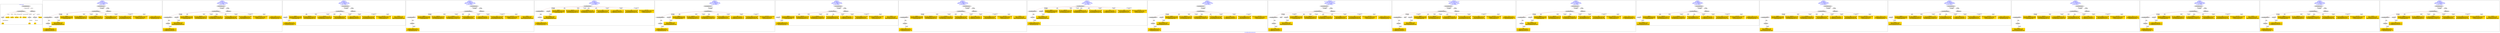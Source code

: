 digraph n0 {
fontcolor="blue"
remincross="true"
label="s14-s-california-african-american.json"
subgraph cluster_0 {
label="1-correct model"
n2[style="filled",color="white",fillcolor="lightgray",label="CulturalHeritageObject1"];
n3[style="filled",color="white",fillcolor="lightgray",label="Person1"];
n4[shape="plaintext",style="filled",fillcolor="gold",label="dimensions"];
n5[shape="plaintext",style="filled",fillcolor="gold",label="technique"];
n6[shape="plaintext",style="filled",fillcolor="gold",label="provenance"];
n7[shape="plaintext",style="filled",fillcolor="gold",label="title"];
n8[shape="plaintext",style="filled",fillcolor="gold",label="accessionId"];
n9[style="filled",color="white",fillcolor="lightgray",label="Concept1"];
n10[style="filled",color="white",fillcolor="lightgray",label="Document1"];
n11[shape="plaintext",style="filled",fillcolor="gold",label="artist"];
n12[style="filled",color="white",fillcolor="lightgray",label="EuropeanaAggregation1"];
n13[style="filled",color="white",fillcolor="lightgray",label="WebResource1"];
n14[shape="plaintext",style="filled",fillcolor="gold",label="imageUrl"];
n15[shape="plaintext",style="filled",fillcolor="gold",label="type"];
n16[shape="plaintext",style="filled",fillcolor="gold",label="url"];
}
subgraph cluster_1 {
label="candidate 0\nlink coherence:1.0\nnode coherence:1.0\nconfidence:0.5267113824189121\nmapping score:0.6014963867322299\ncost:13.99983\n-precision:0.5-recall:0.5"
n18[style="filled",color="white",fillcolor="lightgray",label="CulturalHeritageObject1"];
n19[style="filled",color="white",fillcolor="lightgray",label="CulturalHeritageObject2"];
n20[style="filled",color="white",fillcolor="lightgray",label="Document1"];
n21[style="filled",color="white",fillcolor="lightgray",label="Document2"];
n22[style="filled",color="white",fillcolor="lightgray",label="EuropeanaAggregation1"];
n23[style="filled",color="white",fillcolor="lightgray",label="WebResource1"];
n24[shape="plaintext",style="filled",fillcolor="gold",label="technique\n[CulturalHeritageObject,medium,0.642]\n[CulturalHeritageObject,description,0.176]\n[Person,biographicalInformation,0.098]\n[Concept,prefLabel,0.083]"];
n25[shape="plaintext",style="filled",fillcolor="gold",label="provenance\n[CulturalHeritageObject,provenance,0.677]\n[CulturalHeritageObject,description,0.131]\n[CulturalHeritageObject,title,0.116]\n[Person,biographicalInformation,0.076]"];
n26[shape="plaintext",style="filled",fillcolor="gold",label="dimensions\n[CulturalHeritageObject,extent,0.638]\n[CulturalHeritageObject,accessionNumber,0.162]\n[CulturalHeritageObject,description,0.124]\n[CulturalHeritageObject,provenance,0.076]"];
n27[shape="plaintext",style="filled",fillcolor="gold",label="url\n[WebResource,classLink,0.485]\n[CulturalHeritageObject,extent,0.25]\n[CulturalHeritageObject,description,0.138]\n[Document,classLink,0.128]"];
n28[shape="plaintext",style="filled",fillcolor="gold",label="imageUrl\n[WebResource,classLink,0.496]\n[Document,classLink,0.489]\n[CulturalHeritageObject,description,0.011]\n[Person,biographicalInformation,0.004]"];
n29[shape="plaintext",style="filled",fillcolor="gold",label="artist\n[CulturalHeritageObject,description,0.329]\n[CulturalHeritageObject,title,0.25]\n[Person,nameOfThePerson,0.226]\n[CulturalHeritageObject,provenance,0.196]"];
n30[shape="plaintext",style="filled",fillcolor="gold",label="type\n[Document,classLink,0.318]\n[CulturalHeritageObject,rightsHolder,0.278]\n[WebResource,classLink,0.252]\n[CulturalHeritageObject,provenance,0.152]"];
n31[shape="plaintext",style="filled",fillcolor="gold",label="title\n[CulturalHeritageObject,description,0.397]\n[CulturalHeritageObject,title,0.288]\n[Person,biographicalInformation,0.222]\n[CulturalHeritageObject,provenance,0.093]"];
n32[shape="plaintext",style="filled",fillcolor="gold",label="accessionId\n[CulturalHeritageObject,accessionNumber,0.845]\n[WebResource,classLink,0.153]\n[CulturalHeritageObject,title,0.002]\n[Document,classLink,0.001]"];
}
subgraph cluster_2 {
label="candidate 1\nlink coherence:1.0\nnode coherence:1.0\nconfidence:0.5234513739094526\nmapping score:0.6004097172290769\ncost:13.99983\n-precision:0.57-recall:0.57"
n34[style="filled",color="white",fillcolor="lightgray",label="CulturalHeritageObject1"];
n35[style="filled",color="white",fillcolor="lightgray",label="CulturalHeritageObject2"];
n36[style="filled",color="white",fillcolor="lightgray",label="Document1"];
n37[style="filled",color="white",fillcolor="lightgray",label="Document2"];
n38[style="filled",color="white",fillcolor="lightgray",label="EuropeanaAggregation1"];
n39[style="filled",color="white",fillcolor="lightgray",label="WebResource1"];
n40[shape="plaintext",style="filled",fillcolor="gold",label="technique\n[CulturalHeritageObject,medium,0.642]\n[CulturalHeritageObject,description,0.176]\n[Person,biographicalInformation,0.098]\n[Concept,prefLabel,0.083]"];
n41[shape="plaintext",style="filled",fillcolor="gold",label="provenance\n[CulturalHeritageObject,provenance,0.677]\n[CulturalHeritageObject,description,0.131]\n[CulturalHeritageObject,title,0.116]\n[Person,biographicalInformation,0.076]"];
n42[shape="plaintext",style="filled",fillcolor="gold",label="dimensions\n[CulturalHeritageObject,extent,0.638]\n[CulturalHeritageObject,accessionNumber,0.162]\n[CulturalHeritageObject,description,0.124]\n[CulturalHeritageObject,provenance,0.076]"];
n43[shape="plaintext",style="filled",fillcolor="gold",label="url\n[WebResource,classLink,0.485]\n[CulturalHeritageObject,extent,0.25]\n[CulturalHeritageObject,description,0.138]\n[Document,classLink,0.128]"];
n44[shape="plaintext",style="filled",fillcolor="gold",label="imageUrl\n[WebResource,classLink,0.496]\n[Document,classLink,0.489]\n[CulturalHeritageObject,description,0.011]\n[Person,biographicalInformation,0.004]"];
n45[shape="plaintext",style="filled",fillcolor="gold",label="title\n[CulturalHeritageObject,description,0.397]\n[CulturalHeritageObject,title,0.288]\n[Person,biographicalInformation,0.222]\n[CulturalHeritageObject,provenance,0.093]"];
n46[shape="plaintext",style="filled",fillcolor="gold",label="type\n[Document,classLink,0.318]\n[CulturalHeritageObject,rightsHolder,0.278]\n[WebResource,classLink,0.252]\n[CulturalHeritageObject,provenance,0.152]"];
n47[shape="plaintext",style="filled",fillcolor="gold",label="artist\n[CulturalHeritageObject,description,0.329]\n[CulturalHeritageObject,title,0.25]\n[Person,nameOfThePerson,0.226]\n[CulturalHeritageObject,provenance,0.196]"];
n48[shape="plaintext",style="filled",fillcolor="gold",label="accessionId\n[CulturalHeritageObject,accessionNumber,0.845]\n[WebResource,classLink,0.153]\n[CulturalHeritageObject,title,0.002]\n[Document,classLink,0.001]"];
}
subgraph cluster_3 {
label="candidate 10\nlink coherence:1.0\nnode coherence:1.0\nconfidence:0.46932901593271314\nmapping score:0.6008874497553488\ncost:11.99984\n-precision:0.75-recall:0.64"
n50[style="filled",color="white",fillcolor="lightgray",label="CulturalHeritageObject1"];
n51[style="filled",color="white",fillcolor="lightgray",label="Document1"];
n52[style="filled",color="white",fillcolor="lightgray",label="EuropeanaAggregation1"];
n53[style="filled",color="white",fillcolor="lightgray",label="WebResource1"];
n54[shape="plaintext",style="filled",fillcolor="gold",label="technique\n[CulturalHeritageObject,medium,0.642]\n[CulturalHeritageObject,description,0.176]\n[Person,biographicalInformation,0.098]\n[Concept,prefLabel,0.083]"];
n55[shape="plaintext",style="filled",fillcolor="gold",label="provenance\n[CulturalHeritageObject,provenance,0.677]\n[CulturalHeritageObject,description,0.131]\n[CulturalHeritageObject,title,0.116]\n[Person,biographicalInformation,0.076]"];
n56[shape="plaintext",style="filled",fillcolor="gold",label="dimensions\n[CulturalHeritageObject,extent,0.638]\n[CulturalHeritageObject,accessionNumber,0.162]\n[CulturalHeritageObject,description,0.124]\n[CulturalHeritageObject,provenance,0.076]"];
n57[shape="plaintext",style="filled",fillcolor="gold",label="url\n[WebResource,classLink,0.485]\n[CulturalHeritageObject,extent,0.25]\n[CulturalHeritageObject,description,0.138]\n[Document,classLink,0.128]"];
n58[shape="plaintext",style="filled",fillcolor="gold",label="imageUrl\n[WebResource,classLink,0.496]\n[Document,classLink,0.489]\n[CulturalHeritageObject,description,0.011]\n[Person,biographicalInformation,0.004]"];
n59[shape="plaintext",style="filled",fillcolor="gold",label="artist\n[CulturalHeritageObject,description,0.329]\n[CulturalHeritageObject,title,0.25]\n[Person,nameOfThePerson,0.226]\n[CulturalHeritageObject,provenance,0.196]"];
n60[shape="plaintext",style="filled",fillcolor="gold",label="type\n[Document,classLink,0.318]\n[CulturalHeritageObject,rightsHolder,0.278]\n[WebResource,classLink,0.252]\n[CulturalHeritageObject,provenance,0.152]"];
n61[shape="plaintext",style="filled",fillcolor="gold",label="title\n[CulturalHeritageObject,description,0.397]\n[CulturalHeritageObject,title,0.288]\n[Person,biographicalInformation,0.222]\n[CulturalHeritageObject,provenance,0.093]"];
n62[shape="plaintext",style="filled",fillcolor="gold",label="accessionId\n[CulturalHeritageObject,accessionNumber,0.845]\n[WebResource,classLink,0.153]\n[CulturalHeritageObject,title,0.002]\n[Document,classLink,0.001]"];
}
subgraph cluster_4 {
label="candidate 11\nlink coherence:1.0\nnode coherence:1.0\nconfidence:0.46932901593271314\nmapping score:0.6008874497553488\ncost:12.99983\n-precision:0.62-recall:0.57"
n64[style="filled",color="white",fillcolor="lightgray",label="CulturalHeritageObject1"];
n65[style="filled",color="white",fillcolor="lightgray",label="CulturalHeritageObject2"];
n66[style="filled",color="white",fillcolor="lightgray",label="Document2"];
n67[style="filled",color="white",fillcolor="lightgray",label="EuropeanaAggregation1"];
n68[style="filled",color="white",fillcolor="lightgray",label="WebResource1"];
n69[shape="plaintext",style="filled",fillcolor="gold",label="technique\n[CulturalHeritageObject,medium,0.642]\n[CulturalHeritageObject,description,0.176]\n[Person,biographicalInformation,0.098]\n[Concept,prefLabel,0.083]"];
n70[shape="plaintext",style="filled",fillcolor="gold",label="provenance\n[CulturalHeritageObject,provenance,0.677]\n[CulturalHeritageObject,description,0.131]\n[CulturalHeritageObject,title,0.116]\n[Person,biographicalInformation,0.076]"];
n71[shape="plaintext",style="filled",fillcolor="gold",label="dimensions\n[CulturalHeritageObject,extent,0.638]\n[CulturalHeritageObject,accessionNumber,0.162]\n[CulturalHeritageObject,description,0.124]\n[CulturalHeritageObject,provenance,0.076]"];
n72[shape="plaintext",style="filled",fillcolor="gold",label="imageUrl\n[WebResource,classLink,0.496]\n[Document,classLink,0.489]\n[CulturalHeritageObject,description,0.011]\n[Person,biographicalInformation,0.004]"];
n73[shape="plaintext",style="filled",fillcolor="gold",label="url\n[WebResource,classLink,0.485]\n[CulturalHeritageObject,extent,0.25]\n[CulturalHeritageObject,description,0.138]\n[Document,classLink,0.128]"];
n74[shape="plaintext",style="filled",fillcolor="gold",label="artist\n[CulturalHeritageObject,description,0.329]\n[CulturalHeritageObject,title,0.25]\n[Person,nameOfThePerson,0.226]\n[CulturalHeritageObject,provenance,0.196]"];
n75[shape="plaintext",style="filled",fillcolor="gold",label="type\n[Document,classLink,0.318]\n[CulturalHeritageObject,rightsHolder,0.278]\n[WebResource,classLink,0.252]\n[CulturalHeritageObject,provenance,0.152]"];
n76[shape="plaintext",style="filled",fillcolor="gold",label="title\n[CulturalHeritageObject,description,0.397]\n[CulturalHeritageObject,title,0.288]\n[Person,biographicalInformation,0.222]\n[CulturalHeritageObject,provenance,0.093]"];
n77[shape="plaintext",style="filled",fillcolor="gold",label="accessionId\n[CulturalHeritageObject,accessionNumber,0.845]\n[WebResource,classLink,0.153]\n[CulturalHeritageObject,title,0.002]\n[Document,classLink,0.001]"];
}
subgraph cluster_5 {
label="candidate 12\nlink coherence:1.0\nnode coherence:1.0\nconfidence:0.46859862548937353\nmapping score:0.6006439862742355\ncost:11.99999\n-precision:0.42-recall:0.36"
n79[style="filled",color="white",fillcolor="lightgray",label="CulturalHeritageObject1"];
n80[style="filled",color="white",fillcolor="lightgray",label="CulturalHeritageObject2"];
n81[style="filled",color="white",fillcolor="lightgray",label="Document1"];
n82[style="filled",color="white",fillcolor="lightgray",label="Document2"];
n83[shape="plaintext",style="filled",fillcolor="gold",label="technique\n[CulturalHeritageObject,medium,0.642]\n[CulturalHeritageObject,description,0.176]\n[Person,biographicalInformation,0.098]\n[Concept,prefLabel,0.083]"];
n84[shape="plaintext",style="filled",fillcolor="gold",label="provenance\n[CulturalHeritageObject,provenance,0.677]\n[CulturalHeritageObject,description,0.131]\n[CulturalHeritageObject,title,0.116]\n[Person,biographicalInformation,0.076]"];
n85[shape="plaintext",style="filled",fillcolor="gold",label="dimensions\n[CulturalHeritageObject,extent,0.638]\n[CulturalHeritageObject,accessionNumber,0.162]\n[CulturalHeritageObject,description,0.124]\n[CulturalHeritageObject,provenance,0.076]"];
n86[shape="plaintext",style="filled",fillcolor="gold",label="imageUrl\n[WebResource,classLink,0.496]\n[Document,classLink,0.489]\n[CulturalHeritageObject,description,0.011]\n[Person,biographicalInformation,0.004]"];
n87[shape="plaintext",style="filled",fillcolor="gold",label="url\n[WebResource,classLink,0.485]\n[CulturalHeritageObject,extent,0.25]\n[CulturalHeritageObject,description,0.138]\n[Document,classLink,0.128]"];
n88[shape="plaintext",style="filled",fillcolor="gold",label="artist\n[CulturalHeritageObject,description,0.329]\n[CulturalHeritageObject,title,0.25]\n[Person,nameOfThePerson,0.226]\n[CulturalHeritageObject,provenance,0.196]"];
n89[shape="plaintext",style="filled",fillcolor="gold",label="type\n[Document,classLink,0.318]\n[CulturalHeritageObject,rightsHolder,0.278]\n[WebResource,classLink,0.252]\n[CulturalHeritageObject,provenance,0.152]"];
n90[shape="plaintext",style="filled",fillcolor="gold",label="title\n[CulturalHeritageObject,description,0.397]\n[CulturalHeritageObject,title,0.288]\n[Person,biographicalInformation,0.222]\n[CulturalHeritageObject,provenance,0.093]"];
n91[shape="plaintext",style="filled",fillcolor="gold",label="accessionId\n[CulturalHeritageObject,accessionNumber,0.845]\n[WebResource,classLink,0.153]\n[CulturalHeritageObject,title,0.002]\n[Document,classLink,0.001]"];
}
subgraph cluster_6 {
label="candidate 13\nlink coherence:1.0\nnode coherence:1.0\nconfidence:0.46859862548937353\nmapping score:0.6006439862742355\ncost:12.99991\n-precision:0.46-recall:0.43"
n93[style="filled",color="white",fillcolor="lightgray",label="CulturalHeritageObject1"];
n94[style="filled",color="white",fillcolor="lightgray",label="CulturalHeritageObject2"];
n95[style="filled",color="white",fillcolor="lightgray",label="Document1"];
n96[style="filled",color="white",fillcolor="lightgray",label="Document2"];
n97[style="filled",color="white",fillcolor="lightgray",label="EuropeanaAggregation1"];
n98[shape="plaintext",style="filled",fillcolor="gold",label="technique\n[CulturalHeritageObject,medium,0.642]\n[CulturalHeritageObject,description,0.176]\n[Person,biographicalInformation,0.098]\n[Concept,prefLabel,0.083]"];
n99[shape="plaintext",style="filled",fillcolor="gold",label="provenance\n[CulturalHeritageObject,provenance,0.677]\n[CulturalHeritageObject,description,0.131]\n[CulturalHeritageObject,title,0.116]\n[Person,biographicalInformation,0.076]"];
n100[shape="plaintext",style="filled",fillcolor="gold",label="dimensions\n[CulturalHeritageObject,extent,0.638]\n[CulturalHeritageObject,accessionNumber,0.162]\n[CulturalHeritageObject,description,0.124]\n[CulturalHeritageObject,provenance,0.076]"];
n101[shape="plaintext",style="filled",fillcolor="gold",label="imageUrl\n[WebResource,classLink,0.496]\n[Document,classLink,0.489]\n[CulturalHeritageObject,description,0.011]\n[Person,biographicalInformation,0.004]"];
n102[shape="plaintext",style="filled",fillcolor="gold",label="url\n[WebResource,classLink,0.485]\n[CulturalHeritageObject,extent,0.25]\n[CulturalHeritageObject,description,0.138]\n[Document,classLink,0.128]"];
n103[shape="plaintext",style="filled",fillcolor="gold",label="artist\n[CulturalHeritageObject,description,0.329]\n[CulturalHeritageObject,title,0.25]\n[Person,nameOfThePerson,0.226]\n[CulturalHeritageObject,provenance,0.196]"];
n104[shape="plaintext",style="filled",fillcolor="gold",label="type\n[Document,classLink,0.318]\n[CulturalHeritageObject,rightsHolder,0.278]\n[WebResource,classLink,0.252]\n[CulturalHeritageObject,provenance,0.152]"];
n105[shape="plaintext",style="filled",fillcolor="gold",label="title\n[CulturalHeritageObject,description,0.397]\n[CulturalHeritageObject,title,0.288]\n[Person,biographicalInformation,0.222]\n[CulturalHeritageObject,provenance,0.093]"];
n106[shape="plaintext",style="filled",fillcolor="gold",label="accessionId\n[CulturalHeritageObject,accessionNumber,0.845]\n[WebResource,classLink,0.153]\n[CulturalHeritageObject,title,0.002]\n[Document,classLink,0.001]"];
}
subgraph cluster_7 {
label="candidate 14\nlink coherence:1.0\nnode coherence:1.0\nconfidence:0.4660690074232536\nmapping score:0.5998007802521956\ncost:11.99984\n-precision:0.83-recall:0.71"
n108[style="filled",color="white",fillcolor="lightgray",label="CulturalHeritageObject1"];
n109[style="filled",color="white",fillcolor="lightgray",label="Document1"];
n110[style="filled",color="white",fillcolor="lightgray",label="EuropeanaAggregation1"];
n111[style="filled",color="white",fillcolor="lightgray",label="WebResource1"];
n112[shape="plaintext",style="filled",fillcolor="gold",label="technique\n[CulturalHeritageObject,medium,0.642]\n[CulturalHeritageObject,description,0.176]\n[Person,biographicalInformation,0.098]\n[Concept,prefLabel,0.083]"];
n113[shape="plaintext",style="filled",fillcolor="gold",label="provenance\n[CulturalHeritageObject,provenance,0.677]\n[CulturalHeritageObject,description,0.131]\n[CulturalHeritageObject,title,0.116]\n[Person,biographicalInformation,0.076]"];
n114[shape="plaintext",style="filled",fillcolor="gold",label="dimensions\n[CulturalHeritageObject,extent,0.638]\n[CulturalHeritageObject,accessionNumber,0.162]\n[CulturalHeritageObject,description,0.124]\n[CulturalHeritageObject,provenance,0.076]"];
n115[shape="plaintext",style="filled",fillcolor="gold",label="url\n[WebResource,classLink,0.485]\n[CulturalHeritageObject,extent,0.25]\n[CulturalHeritageObject,description,0.138]\n[Document,classLink,0.128]"];
n116[shape="plaintext",style="filled",fillcolor="gold",label="imageUrl\n[WebResource,classLink,0.496]\n[Document,classLink,0.489]\n[CulturalHeritageObject,description,0.011]\n[Person,biographicalInformation,0.004]"];
n117[shape="plaintext",style="filled",fillcolor="gold",label="title\n[CulturalHeritageObject,description,0.397]\n[CulturalHeritageObject,title,0.288]\n[Person,biographicalInformation,0.222]\n[CulturalHeritageObject,provenance,0.093]"];
n118[shape="plaintext",style="filled",fillcolor="gold",label="type\n[Document,classLink,0.318]\n[CulturalHeritageObject,rightsHolder,0.278]\n[WebResource,classLink,0.252]\n[CulturalHeritageObject,provenance,0.152]"];
n119[shape="plaintext",style="filled",fillcolor="gold",label="artist\n[CulturalHeritageObject,description,0.329]\n[CulturalHeritageObject,title,0.25]\n[Person,nameOfThePerson,0.226]\n[CulturalHeritageObject,provenance,0.196]"];
n120[shape="plaintext",style="filled",fillcolor="gold",label="accessionId\n[CulturalHeritageObject,accessionNumber,0.845]\n[WebResource,classLink,0.153]\n[CulturalHeritageObject,title,0.002]\n[Document,classLink,0.001]"];
}
subgraph cluster_8 {
label="candidate 15\nlink coherence:1.0\nnode coherence:1.0\nconfidence:0.4660690074232536\nmapping score:0.5998007802521956\ncost:12.99983\n-precision:0.69-recall:0.64"
n122[style="filled",color="white",fillcolor="lightgray",label="CulturalHeritageObject1"];
n123[style="filled",color="white",fillcolor="lightgray",label="CulturalHeritageObject2"];
n124[style="filled",color="white",fillcolor="lightgray",label="Document2"];
n125[style="filled",color="white",fillcolor="lightgray",label="EuropeanaAggregation1"];
n126[style="filled",color="white",fillcolor="lightgray",label="WebResource1"];
n127[shape="plaintext",style="filled",fillcolor="gold",label="technique\n[CulturalHeritageObject,medium,0.642]\n[CulturalHeritageObject,description,0.176]\n[Person,biographicalInformation,0.098]\n[Concept,prefLabel,0.083]"];
n128[shape="plaintext",style="filled",fillcolor="gold",label="provenance\n[CulturalHeritageObject,provenance,0.677]\n[CulturalHeritageObject,description,0.131]\n[CulturalHeritageObject,title,0.116]\n[Person,biographicalInformation,0.076]"];
n129[shape="plaintext",style="filled",fillcolor="gold",label="dimensions\n[CulturalHeritageObject,extent,0.638]\n[CulturalHeritageObject,accessionNumber,0.162]\n[CulturalHeritageObject,description,0.124]\n[CulturalHeritageObject,provenance,0.076]"];
n130[shape="plaintext",style="filled",fillcolor="gold",label="imageUrl\n[WebResource,classLink,0.496]\n[Document,classLink,0.489]\n[CulturalHeritageObject,description,0.011]\n[Person,biographicalInformation,0.004]"];
n131[shape="plaintext",style="filled",fillcolor="gold",label="url\n[WebResource,classLink,0.485]\n[CulturalHeritageObject,extent,0.25]\n[CulturalHeritageObject,description,0.138]\n[Document,classLink,0.128]"];
n132[shape="plaintext",style="filled",fillcolor="gold",label="title\n[CulturalHeritageObject,description,0.397]\n[CulturalHeritageObject,title,0.288]\n[Person,biographicalInformation,0.222]\n[CulturalHeritageObject,provenance,0.093]"];
n133[shape="plaintext",style="filled",fillcolor="gold",label="type\n[Document,classLink,0.318]\n[CulturalHeritageObject,rightsHolder,0.278]\n[WebResource,classLink,0.252]\n[CulturalHeritageObject,provenance,0.152]"];
n134[shape="plaintext",style="filled",fillcolor="gold",label="artist\n[CulturalHeritageObject,description,0.329]\n[CulturalHeritageObject,title,0.25]\n[Person,nameOfThePerson,0.226]\n[CulturalHeritageObject,provenance,0.196]"];
n135[shape="plaintext",style="filled",fillcolor="gold",label="accessionId\n[CulturalHeritageObject,accessionNumber,0.845]\n[WebResource,classLink,0.153]\n[CulturalHeritageObject,title,0.002]\n[Document,classLink,0.001]"];
}
subgraph cluster_9 {
label="candidate 16\nlink coherence:1.0\nnode coherence:1.0\nconfidence:0.465338616979914\nmapping score:0.5995573167710825\ncost:11.99999\n-precision:0.5-recall:0.43"
n137[style="filled",color="white",fillcolor="lightgray",label="CulturalHeritageObject1"];
n138[style="filled",color="white",fillcolor="lightgray",label="CulturalHeritageObject2"];
n139[style="filled",color="white",fillcolor="lightgray",label="Document1"];
n140[style="filled",color="white",fillcolor="lightgray",label="Document2"];
n141[shape="plaintext",style="filled",fillcolor="gold",label="technique\n[CulturalHeritageObject,medium,0.642]\n[CulturalHeritageObject,description,0.176]\n[Person,biographicalInformation,0.098]\n[Concept,prefLabel,0.083]"];
n142[shape="plaintext",style="filled",fillcolor="gold",label="provenance\n[CulturalHeritageObject,provenance,0.677]\n[CulturalHeritageObject,description,0.131]\n[CulturalHeritageObject,title,0.116]\n[Person,biographicalInformation,0.076]"];
n143[shape="plaintext",style="filled",fillcolor="gold",label="dimensions\n[CulturalHeritageObject,extent,0.638]\n[CulturalHeritageObject,accessionNumber,0.162]\n[CulturalHeritageObject,description,0.124]\n[CulturalHeritageObject,provenance,0.076]"];
n144[shape="plaintext",style="filled",fillcolor="gold",label="imageUrl\n[WebResource,classLink,0.496]\n[Document,classLink,0.489]\n[CulturalHeritageObject,description,0.011]\n[Person,biographicalInformation,0.004]"];
n145[shape="plaintext",style="filled",fillcolor="gold",label="url\n[WebResource,classLink,0.485]\n[CulturalHeritageObject,extent,0.25]\n[CulturalHeritageObject,description,0.138]\n[Document,classLink,0.128]"];
n146[shape="plaintext",style="filled",fillcolor="gold",label="title\n[CulturalHeritageObject,description,0.397]\n[CulturalHeritageObject,title,0.288]\n[Person,biographicalInformation,0.222]\n[CulturalHeritageObject,provenance,0.093]"];
n147[shape="plaintext",style="filled",fillcolor="gold",label="type\n[Document,classLink,0.318]\n[CulturalHeritageObject,rightsHolder,0.278]\n[WebResource,classLink,0.252]\n[CulturalHeritageObject,provenance,0.152]"];
n148[shape="plaintext",style="filled",fillcolor="gold",label="artist\n[CulturalHeritageObject,description,0.329]\n[CulturalHeritageObject,title,0.25]\n[Person,nameOfThePerson,0.226]\n[CulturalHeritageObject,provenance,0.196]"];
n149[shape="plaintext",style="filled",fillcolor="gold",label="accessionId\n[CulturalHeritageObject,accessionNumber,0.845]\n[WebResource,classLink,0.153]\n[CulturalHeritageObject,title,0.002]\n[Document,classLink,0.001]"];
}
subgraph cluster_10 {
label="candidate 17\nlink coherence:1.0\nnode coherence:1.0\nconfidence:0.465338616979914\nmapping score:0.5995573167710825\ncost:12.99991\n-precision:0.54-recall:0.5"
n151[style="filled",color="white",fillcolor="lightgray",label="CulturalHeritageObject1"];
n152[style="filled",color="white",fillcolor="lightgray",label="CulturalHeritageObject2"];
n153[style="filled",color="white",fillcolor="lightgray",label="Document1"];
n154[style="filled",color="white",fillcolor="lightgray",label="Document2"];
n155[style="filled",color="white",fillcolor="lightgray",label="EuropeanaAggregation1"];
n156[shape="plaintext",style="filled",fillcolor="gold",label="technique\n[CulturalHeritageObject,medium,0.642]\n[CulturalHeritageObject,description,0.176]\n[Person,biographicalInformation,0.098]\n[Concept,prefLabel,0.083]"];
n157[shape="plaintext",style="filled",fillcolor="gold",label="provenance\n[CulturalHeritageObject,provenance,0.677]\n[CulturalHeritageObject,description,0.131]\n[CulturalHeritageObject,title,0.116]\n[Person,biographicalInformation,0.076]"];
n158[shape="plaintext",style="filled",fillcolor="gold",label="dimensions\n[CulturalHeritageObject,extent,0.638]\n[CulturalHeritageObject,accessionNumber,0.162]\n[CulturalHeritageObject,description,0.124]\n[CulturalHeritageObject,provenance,0.076]"];
n159[shape="plaintext",style="filled",fillcolor="gold",label="imageUrl\n[WebResource,classLink,0.496]\n[Document,classLink,0.489]\n[CulturalHeritageObject,description,0.011]\n[Person,biographicalInformation,0.004]"];
n160[shape="plaintext",style="filled",fillcolor="gold",label="url\n[WebResource,classLink,0.485]\n[CulturalHeritageObject,extent,0.25]\n[CulturalHeritageObject,description,0.138]\n[Document,classLink,0.128]"];
n161[shape="plaintext",style="filled",fillcolor="gold",label="title\n[CulturalHeritageObject,description,0.397]\n[CulturalHeritageObject,title,0.288]\n[Person,biographicalInformation,0.222]\n[CulturalHeritageObject,provenance,0.093]"];
n162[shape="plaintext",style="filled",fillcolor="gold",label="type\n[Document,classLink,0.318]\n[CulturalHeritageObject,rightsHolder,0.278]\n[WebResource,classLink,0.252]\n[CulturalHeritageObject,provenance,0.152]"];
n163[shape="plaintext",style="filled",fillcolor="gold",label="artist\n[CulturalHeritageObject,description,0.329]\n[CulturalHeritageObject,title,0.25]\n[Person,nameOfThePerson,0.226]\n[CulturalHeritageObject,provenance,0.196]"];
n164[shape="plaintext",style="filled",fillcolor="gold",label="accessionId\n[CulturalHeritageObject,accessionNumber,0.845]\n[WebResource,classLink,0.153]\n[CulturalHeritageObject,title,0.002]\n[Document,classLink,0.001]"];
}
subgraph cluster_11 {
label="candidate 18\nlink coherence:0.9333333333333333\nnode coherence:1.0\nconfidence:0.5267113824189121\nmapping score:0.6014963867322299\ncost:14.99983\n-precision:0.47-recall:0.5"
n166[style="filled",color="white",fillcolor="lightgray",label="CulturalHeritageObject1"];
n167[style="filled",color="white",fillcolor="lightgray",label="CulturalHeritageObject2"];
n168[style="filled",color="white",fillcolor="lightgray",label="Place1"];
n169[style="filled",color="white",fillcolor="lightgray",label="Document1"];
n170[style="filled",color="white",fillcolor="lightgray",label="Document2"];
n171[style="filled",color="white",fillcolor="lightgray",label="EuropeanaAggregation1"];
n172[style="filled",color="white",fillcolor="lightgray",label="WebResource1"];
n173[shape="plaintext",style="filled",fillcolor="gold",label="technique\n[CulturalHeritageObject,medium,0.642]\n[CulturalHeritageObject,description,0.176]\n[Person,biographicalInformation,0.098]\n[Concept,prefLabel,0.083]"];
n174[shape="plaintext",style="filled",fillcolor="gold",label="provenance\n[CulturalHeritageObject,provenance,0.677]\n[CulturalHeritageObject,description,0.131]\n[CulturalHeritageObject,title,0.116]\n[Person,biographicalInformation,0.076]"];
n175[shape="plaintext",style="filled",fillcolor="gold",label="dimensions\n[CulturalHeritageObject,extent,0.638]\n[CulturalHeritageObject,accessionNumber,0.162]\n[CulturalHeritageObject,description,0.124]\n[CulturalHeritageObject,provenance,0.076]"];
n176[shape="plaintext",style="filled",fillcolor="gold",label="url\n[WebResource,classLink,0.485]\n[CulturalHeritageObject,extent,0.25]\n[CulturalHeritageObject,description,0.138]\n[Document,classLink,0.128]"];
n177[shape="plaintext",style="filled",fillcolor="gold",label="imageUrl\n[WebResource,classLink,0.496]\n[Document,classLink,0.489]\n[CulturalHeritageObject,description,0.011]\n[Person,biographicalInformation,0.004]"];
n178[shape="plaintext",style="filled",fillcolor="gold",label="artist\n[CulturalHeritageObject,description,0.329]\n[CulturalHeritageObject,title,0.25]\n[Person,nameOfThePerson,0.226]\n[CulturalHeritageObject,provenance,0.196]"];
n179[shape="plaintext",style="filled",fillcolor="gold",label="type\n[Document,classLink,0.318]\n[CulturalHeritageObject,rightsHolder,0.278]\n[WebResource,classLink,0.252]\n[CulturalHeritageObject,provenance,0.152]"];
n180[shape="plaintext",style="filled",fillcolor="gold",label="title\n[CulturalHeritageObject,description,0.397]\n[CulturalHeritageObject,title,0.288]\n[Person,biographicalInformation,0.222]\n[CulturalHeritageObject,provenance,0.093]"];
n181[shape="plaintext",style="filled",fillcolor="gold",label="accessionId\n[CulturalHeritageObject,accessionNumber,0.845]\n[WebResource,classLink,0.153]\n[CulturalHeritageObject,title,0.002]\n[Document,classLink,0.001]"];
}
subgraph cluster_12 {
label="candidate 19\nlink coherence:0.9333333333333333\nnode coherence:1.0\nconfidence:0.5234513739094526\nmapping score:0.6004097172290769\ncost:14.99983\n-precision:0.53-recall:0.57"
n183[style="filled",color="white",fillcolor="lightgray",label="CulturalHeritageObject1"];
n184[style="filled",color="white",fillcolor="lightgray",label="CulturalHeritageObject2"];
n185[style="filled",color="white",fillcolor="lightgray",label="Place1"];
n186[style="filled",color="white",fillcolor="lightgray",label="Document1"];
n187[style="filled",color="white",fillcolor="lightgray",label="Document2"];
n188[style="filled",color="white",fillcolor="lightgray",label="EuropeanaAggregation1"];
n189[style="filled",color="white",fillcolor="lightgray",label="WebResource1"];
n190[shape="plaintext",style="filled",fillcolor="gold",label="technique\n[CulturalHeritageObject,medium,0.642]\n[CulturalHeritageObject,description,0.176]\n[Person,biographicalInformation,0.098]\n[Concept,prefLabel,0.083]"];
n191[shape="plaintext",style="filled",fillcolor="gold",label="provenance\n[CulturalHeritageObject,provenance,0.677]\n[CulturalHeritageObject,description,0.131]\n[CulturalHeritageObject,title,0.116]\n[Person,biographicalInformation,0.076]"];
n192[shape="plaintext",style="filled",fillcolor="gold",label="dimensions\n[CulturalHeritageObject,extent,0.638]\n[CulturalHeritageObject,accessionNumber,0.162]\n[CulturalHeritageObject,description,0.124]\n[CulturalHeritageObject,provenance,0.076]"];
n193[shape="plaintext",style="filled",fillcolor="gold",label="url\n[WebResource,classLink,0.485]\n[CulturalHeritageObject,extent,0.25]\n[CulturalHeritageObject,description,0.138]\n[Document,classLink,0.128]"];
n194[shape="plaintext",style="filled",fillcolor="gold",label="imageUrl\n[WebResource,classLink,0.496]\n[Document,classLink,0.489]\n[CulturalHeritageObject,description,0.011]\n[Person,biographicalInformation,0.004]"];
n195[shape="plaintext",style="filled",fillcolor="gold",label="title\n[CulturalHeritageObject,description,0.397]\n[CulturalHeritageObject,title,0.288]\n[Person,biographicalInformation,0.222]\n[CulturalHeritageObject,provenance,0.093]"];
n196[shape="plaintext",style="filled",fillcolor="gold",label="type\n[Document,classLink,0.318]\n[CulturalHeritageObject,rightsHolder,0.278]\n[WebResource,classLink,0.252]\n[CulturalHeritageObject,provenance,0.152]"];
n197[shape="plaintext",style="filled",fillcolor="gold",label="artist\n[CulturalHeritageObject,description,0.329]\n[CulturalHeritageObject,title,0.25]\n[Person,nameOfThePerson,0.226]\n[CulturalHeritageObject,provenance,0.196]"];
n198[shape="plaintext",style="filled",fillcolor="gold",label="accessionId\n[CulturalHeritageObject,accessionNumber,0.845]\n[WebResource,classLink,0.153]\n[CulturalHeritageObject,title,0.002]\n[Document,classLink,0.001]"];
}
subgraph cluster_13 {
label="candidate 2\nlink coherence:1.0\nnode coherence:1.0\nconfidence:0.520728365658208\nmapping score:0.5995020478119953\ncost:13.99983\n-precision:0.5-recall:0.5"
n200[style="filled",color="white",fillcolor="lightgray",label="CulturalHeritageObject1"];
n201[style="filled",color="white",fillcolor="lightgray",label="CulturalHeritageObject2"];
n202[style="filled",color="white",fillcolor="lightgray",label="Document1"];
n203[style="filled",color="white",fillcolor="lightgray",label="Document2"];
n204[style="filled",color="white",fillcolor="lightgray",label="EuropeanaAggregation1"];
n205[style="filled",color="white",fillcolor="lightgray",label="WebResource1"];
n206[shape="plaintext",style="filled",fillcolor="gold",label="technique\n[CulturalHeritageObject,medium,0.642]\n[CulturalHeritageObject,description,0.176]\n[Person,biographicalInformation,0.098]\n[Concept,prefLabel,0.083]"];
n207[shape="plaintext",style="filled",fillcolor="gold",label="provenance\n[CulturalHeritageObject,provenance,0.677]\n[CulturalHeritageObject,description,0.131]\n[CulturalHeritageObject,title,0.116]\n[Person,biographicalInformation,0.076]"];
n208[shape="plaintext",style="filled",fillcolor="gold",label="dimensions\n[CulturalHeritageObject,extent,0.638]\n[CulturalHeritageObject,accessionNumber,0.162]\n[CulturalHeritageObject,description,0.124]\n[CulturalHeritageObject,provenance,0.076]"];
n209[shape="plaintext",style="filled",fillcolor="gold",label="url\n[WebResource,classLink,0.485]\n[CulturalHeritageObject,extent,0.25]\n[CulturalHeritageObject,description,0.138]\n[Document,classLink,0.128]"];
n210[shape="plaintext",style="filled",fillcolor="gold",label="imageUrl\n[WebResource,classLink,0.496]\n[Document,classLink,0.489]\n[CulturalHeritageObject,description,0.011]\n[Person,biographicalInformation,0.004]"];
n211[shape="plaintext",style="filled",fillcolor="gold",label="artist\n[CulturalHeritageObject,description,0.329]\n[CulturalHeritageObject,title,0.25]\n[Person,nameOfThePerson,0.226]\n[CulturalHeritageObject,provenance,0.196]"];
n212[shape="plaintext",style="filled",fillcolor="gold",label="type\n[Document,classLink,0.318]\n[CulturalHeritageObject,rightsHolder,0.278]\n[WebResource,classLink,0.252]\n[CulturalHeritageObject,provenance,0.152]"];
n213[shape="plaintext",style="filled",fillcolor="gold",label="title\n[CulturalHeritageObject,description,0.397]\n[CulturalHeritageObject,title,0.288]\n[Person,biographicalInformation,0.222]\n[CulturalHeritageObject,provenance,0.093]"];
n214[shape="plaintext",style="filled",fillcolor="gold",label="accessionId\n[CulturalHeritageObject,accessionNumber,0.845]\n[WebResource,classLink,0.153]\n[CulturalHeritageObject,title,0.002]\n[Document,classLink,0.001]"];
}
subgraph cluster_14 {
label="candidate 3\nlink coherence:1.0\nnode coherence:1.0\nconfidence:0.5082886921329992\nmapping score:0.6138740084887775\ncost:11.99984\n-precision:0.58-recall:0.5"
n216[style="filled",color="white",fillcolor="lightgray",label="CulturalHeritageObject1"];
n217[style="filled",color="white",fillcolor="lightgray",label="Document1"];
n218[style="filled",color="white",fillcolor="lightgray",label="EuropeanaAggregation1"];
n219[style="filled",color="white",fillcolor="lightgray",label="WebResource1"];
n220[shape="plaintext",style="filled",fillcolor="gold",label="technique\n[CulturalHeritageObject,medium,0.642]\n[CulturalHeritageObject,description,0.176]\n[Person,biographicalInformation,0.098]\n[Concept,prefLabel,0.083]"];
n221[shape="plaintext",style="filled",fillcolor="gold",label="provenance\n[CulturalHeritageObject,provenance,0.677]\n[CulturalHeritageObject,description,0.131]\n[CulturalHeritageObject,title,0.116]\n[Person,biographicalInformation,0.076]"];
n222[shape="plaintext",style="filled",fillcolor="gold",label="dimensions\n[CulturalHeritageObject,extent,0.638]\n[CulturalHeritageObject,accessionNumber,0.162]\n[CulturalHeritageObject,description,0.124]\n[CulturalHeritageObject,provenance,0.076]"];
n223[shape="plaintext",style="filled",fillcolor="gold",label="url\n[WebResource,classLink,0.485]\n[CulturalHeritageObject,extent,0.25]\n[CulturalHeritageObject,description,0.138]\n[Document,classLink,0.128]"];
n224[shape="plaintext",style="filled",fillcolor="gold",label="imageUrl\n[WebResource,classLink,0.496]\n[Document,classLink,0.489]\n[CulturalHeritageObject,description,0.011]\n[Person,biographicalInformation,0.004]"];
n225[shape="plaintext",style="filled",fillcolor="gold",label="artist\n[CulturalHeritageObject,description,0.329]\n[CulturalHeritageObject,title,0.25]\n[Person,nameOfThePerson,0.226]\n[CulturalHeritageObject,provenance,0.196]"];
n226[shape="plaintext",style="filled",fillcolor="gold",label="type\n[Document,classLink,0.318]\n[CulturalHeritageObject,rightsHolder,0.278]\n[WebResource,classLink,0.252]\n[CulturalHeritageObject,provenance,0.152]"];
n227[shape="plaintext",style="filled",fillcolor="gold",label="title\n[CulturalHeritageObject,description,0.397]\n[CulturalHeritageObject,title,0.288]\n[Person,biographicalInformation,0.222]\n[CulturalHeritageObject,provenance,0.093]"];
n228[shape="plaintext",style="filled",fillcolor="gold",label="accessionId\n[CulturalHeritageObject,accessionNumber,0.845]\n[WebResource,classLink,0.153]\n[CulturalHeritageObject,title,0.002]\n[Document,classLink,0.001]"];
}
subgraph cluster_15 {
label="candidate 4\nlink coherence:1.0\nnode coherence:1.0\nconfidence:0.5082886921329992\nmapping score:0.6138740084887775\ncost:12.99983\n-precision:0.46-recall:0.43"
n230[style="filled",color="white",fillcolor="lightgray",label="CulturalHeritageObject1"];
n231[style="filled",color="white",fillcolor="lightgray",label="CulturalHeritageObject2"];
n232[style="filled",color="white",fillcolor="lightgray",label="Document2"];
n233[style="filled",color="white",fillcolor="lightgray",label="EuropeanaAggregation1"];
n234[style="filled",color="white",fillcolor="lightgray",label="WebResource1"];
n235[shape="plaintext",style="filled",fillcolor="gold",label="technique\n[CulturalHeritageObject,medium,0.642]\n[CulturalHeritageObject,description,0.176]\n[Person,biographicalInformation,0.098]\n[Concept,prefLabel,0.083]"];
n236[shape="plaintext",style="filled",fillcolor="gold",label="provenance\n[CulturalHeritageObject,provenance,0.677]\n[CulturalHeritageObject,description,0.131]\n[CulturalHeritageObject,title,0.116]\n[Person,biographicalInformation,0.076]"];
n237[shape="plaintext",style="filled",fillcolor="gold",label="dimensions\n[CulturalHeritageObject,extent,0.638]\n[CulturalHeritageObject,accessionNumber,0.162]\n[CulturalHeritageObject,description,0.124]\n[CulturalHeritageObject,provenance,0.076]"];
n238[shape="plaintext",style="filled",fillcolor="gold",label="url\n[WebResource,classLink,0.485]\n[CulturalHeritageObject,extent,0.25]\n[CulturalHeritageObject,description,0.138]\n[Document,classLink,0.128]"];
n239[shape="plaintext",style="filled",fillcolor="gold",label="imageUrl\n[WebResource,classLink,0.496]\n[Document,classLink,0.489]\n[CulturalHeritageObject,description,0.011]\n[Person,biographicalInformation,0.004]"];
n240[shape="plaintext",style="filled",fillcolor="gold",label="artist\n[CulturalHeritageObject,description,0.329]\n[CulturalHeritageObject,title,0.25]\n[Person,nameOfThePerson,0.226]\n[CulturalHeritageObject,provenance,0.196]"];
n241[shape="plaintext",style="filled",fillcolor="gold",label="type\n[Document,classLink,0.318]\n[CulturalHeritageObject,rightsHolder,0.278]\n[WebResource,classLink,0.252]\n[CulturalHeritageObject,provenance,0.152]"];
n242[shape="plaintext",style="filled",fillcolor="gold",label="title\n[CulturalHeritageObject,description,0.397]\n[CulturalHeritageObject,title,0.288]\n[Person,biographicalInformation,0.222]\n[CulturalHeritageObject,provenance,0.093]"];
n243[shape="plaintext",style="filled",fillcolor="gold",label="accessionId\n[CulturalHeritageObject,accessionNumber,0.845]\n[WebResource,classLink,0.153]\n[CulturalHeritageObject,title,0.002]\n[Document,classLink,0.001]"];
}
subgraph cluster_16 {
label="candidate 5\nlink coherence:1.0\nnode coherence:1.0\nconfidence:0.5050286836235397\nmapping score:0.6127873389856243\ncost:11.99984\n-precision:0.67-recall:0.57"
n245[style="filled",color="white",fillcolor="lightgray",label="CulturalHeritageObject1"];
n246[style="filled",color="white",fillcolor="lightgray",label="Document1"];
n247[style="filled",color="white",fillcolor="lightgray",label="EuropeanaAggregation1"];
n248[style="filled",color="white",fillcolor="lightgray",label="WebResource1"];
n249[shape="plaintext",style="filled",fillcolor="gold",label="technique\n[CulturalHeritageObject,medium,0.642]\n[CulturalHeritageObject,description,0.176]\n[Person,biographicalInformation,0.098]\n[Concept,prefLabel,0.083]"];
n250[shape="plaintext",style="filled",fillcolor="gold",label="provenance\n[CulturalHeritageObject,provenance,0.677]\n[CulturalHeritageObject,description,0.131]\n[CulturalHeritageObject,title,0.116]\n[Person,biographicalInformation,0.076]"];
n251[shape="plaintext",style="filled",fillcolor="gold",label="dimensions\n[CulturalHeritageObject,extent,0.638]\n[CulturalHeritageObject,accessionNumber,0.162]\n[CulturalHeritageObject,description,0.124]\n[CulturalHeritageObject,provenance,0.076]"];
n252[shape="plaintext",style="filled",fillcolor="gold",label="url\n[WebResource,classLink,0.485]\n[CulturalHeritageObject,extent,0.25]\n[CulturalHeritageObject,description,0.138]\n[Document,classLink,0.128]"];
n253[shape="plaintext",style="filled",fillcolor="gold",label="imageUrl\n[WebResource,classLink,0.496]\n[Document,classLink,0.489]\n[CulturalHeritageObject,description,0.011]\n[Person,biographicalInformation,0.004]"];
n254[shape="plaintext",style="filled",fillcolor="gold",label="title\n[CulturalHeritageObject,description,0.397]\n[CulturalHeritageObject,title,0.288]\n[Person,biographicalInformation,0.222]\n[CulturalHeritageObject,provenance,0.093]"];
n255[shape="plaintext",style="filled",fillcolor="gold",label="type\n[Document,classLink,0.318]\n[CulturalHeritageObject,rightsHolder,0.278]\n[WebResource,classLink,0.252]\n[CulturalHeritageObject,provenance,0.152]"];
n256[shape="plaintext",style="filled",fillcolor="gold",label="artist\n[CulturalHeritageObject,description,0.329]\n[CulturalHeritageObject,title,0.25]\n[Person,nameOfThePerson,0.226]\n[CulturalHeritageObject,provenance,0.196]"];
n257[shape="plaintext",style="filled",fillcolor="gold",label="accessionId\n[CulturalHeritageObject,accessionNumber,0.845]\n[WebResource,classLink,0.153]\n[CulturalHeritageObject,title,0.002]\n[Document,classLink,0.001]"];
}
subgraph cluster_17 {
label="candidate 6\nlink coherence:1.0\nnode coherence:1.0\nconfidence:0.5050286836235397\nmapping score:0.6127873389856243\ncost:12.99983\n-precision:0.54-recall:0.5"
n259[style="filled",color="white",fillcolor="lightgray",label="CulturalHeritageObject1"];
n260[style="filled",color="white",fillcolor="lightgray",label="CulturalHeritageObject2"];
n261[style="filled",color="white",fillcolor="lightgray",label="Document2"];
n262[style="filled",color="white",fillcolor="lightgray",label="EuropeanaAggregation1"];
n263[style="filled",color="white",fillcolor="lightgray",label="WebResource1"];
n264[shape="plaintext",style="filled",fillcolor="gold",label="technique\n[CulturalHeritageObject,medium,0.642]\n[CulturalHeritageObject,description,0.176]\n[Person,biographicalInformation,0.098]\n[Concept,prefLabel,0.083]"];
n265[shape="plaintext",style="filled",fillcolor="gold",label="provenance\n[CulturalHeritageObject,provenance,0.677]\n[CulturalHeritageObject,description,0.131]\n[CulturalHeritageObject,title,0.116]\n[Person,biographicalInformation,0.076]"];
n266[shape="plaintext",style="filled",fillcolor="gold",label="dimensions\n[CulturalHeritageObject,extent,0.638]\n[CulturalHeritageObject,accessionNumber,0.162]\n[CulturalHeritageObject,description,0.124]\n[CulturalHeritageObject,provenance,0.076]"];
n267[shape="plaintext",style="filled",fillcolor="gold",label="url\n[WebResource,classLink,0.485]\n[CulturalHeritageObject,extent,0.25]\n[CulturalHeritageObject,description,0.138]\n[Document,classLink,0.128]"];
n268[shape="plaintext",style="filled",fillcolor="gold",label="imageUrl\n[WebResource,classLink,0.496]\n[Document,classLink,0.489]\n[CulturalHeritageObject,description,0.011]\n[Person,biographicalInformation,0.004]"];
n269[shape="plaintext",style="filled",fillcolor="gold",label="title\n[CulturalHeritageObject,description,0.397]\n[CulturalHeritageObject,title,0.288]\n[Person,biographicalInformation,0.222]\n[CulturalHeritageObject,provenance,0.093]"];
n270[shape="plaintext",style="filled",fillcolor="gold",label="type\n[Document,classLink,0.318]\n[CulturalHeritageObject,rightsHolder,0.278]\n[WebResource,classLink,0.252]\n[CulturalHeritageObject,provenance,0.152]"];
n271[shape="plaintext",style="filled",fillcolor="gold",label="artist\n[CulturalHeritageObject,description,0.329]\n[CulturalHeritageObject,title,0.25]\n[Person,nameOfThePerson,0.226]\n[CulturalHeritageObject,provenance,0.196]"];
n272[shape="plaintext",style="filled",fillcolor="gold",label="accessionId\n[CulturalHeritageObject,accessionNumber,0.845]\n[WebResource,classLink,0.153]\n[CulturalHeritageObject,title,0.002]\n[Document,classLink,0.001]"];
}
subgraph cluster_18 {
label="candidate 7\nlink coherence:1.0\nnode coherence:1.0\nconfidence:0.48775170621862607\nmapping score:0.5885098279988012\ncost:13.99983\n-precision:0.57-recall:0.57"
n274[style="filled",color="white",fillcolor="lightgray",label="CulturalHeritageObject1"];
n275[style="filled",color="white",fillcolor="lightgray",label="CulturalHeritageObject2"];
n276[style="filled",color="white",fillcolor="lightgray",label="Document1"];
n277[style="filled",color="white",fillcolor="lightgray",label="Document2"];
n278[style="filled",color="white",fillcolor="lightgray",label="EuropeanaAggregation1"];
n279[style="filled",color="white",fillcolor="lightgray",label="WebResource1"];
n280[shape="plaintext",style="filled",fillcolor="gold",label="technique\n[CulturalHeritageObject,medium,0.642]\n[CulturalHeritageObject,description,0.176]\n[Person,biographicalInformation,0.098]\n[Concept,prefLabel,0.083]"];
n281[shape="plaintext",style="filled",fillcolor="gold",label="provenance\n[CulturalHeritageObject,provenance,0.677]\n[CulturalHeritageObject,description,0.131]\n[CulturalHeritageObject,title,0.116]\n[Person,biographicalInformation,0.076]"];
n282[shape="plaintext",style="filled",fillcolor="gold",label="dimensions\n[CulturalHeritageObject,extent,0.638]\n[CulturalHeritageObject,accessionNumber,0.162]\n[CulturalHeritageObject,description,0.124]\n[CulturalHeritageObject,provenance,0.076]"];
n283[shape="plaintext",style="filled",fillcolor="gold",label="imageUrl\n[WebResource,classLink,0.496]\n[Document,classLink,0.489]\n[CulturalHeritageObject,description,0.011]\n[Person,biographicalInformation,0.004]"];
n284[shape="plaintext",style="filled",fillcolor="gold",label="type\n[Document,classLink,0.318]\n[CulturalHeritageObject,rightsHolder,0.278]\n[WebResource,classLink,0.252]\n[CulturalHeritageObject,provenance,0.152]"];
n285[shape="plaintext",style="filled",fillcolor="gold",label="url\n[WebResource,classLink,0.485]\n[CulturalHeritageObject,extent,0.25]\n[CulturalHeritageObject,description,0.138]\n[Document,classLink,0.128]"];
n286[shape="plaintext",style="filled",fillcolor="gold",label="artist\n[CulturalHeritageObject,description,0.329]\n[CulturalHeritageObject,title,0.25]\n[Person,nameOfThePerson,0.226]\n[CulturalHeritageObject,provenance,0.196]"];
n287[shape="plaintext",style="filled",fillcolor="gold",label="title\n[CulturalHeritageObject,description,0.397]\n[CulturalHeritageObject,title,0.288]\n[Person,biographicalInformation,0.222]\n[CulturalHeritageObject,provenance,0.093]"];
n288[shape="plaintext",style="filled",fillcolor="gold",label="accessionId\n[CulturalHeritageObject,accessionNumber,0.845]\n[WebResource,classLink,0.153]\n[CulturalHeritageObject,title,0.002]\n[Document,classLink,0.001]"];
}
subgraph cluster_19 {
label="candidate 8\nlink coherence:1.0\nnode coherence:1.0\nconfidence:0.4844916977091665\nmapping score:0.5874231584956481\ncost:13.99983\n-precision:0.64-recall:0.64"
n290[style="filled",color="white",fillcolor="lightgray",label="CulturalHeritageObject1"];
n291[style="filled",color="white",fillcolor="lightgray",label="CulturalHeritageObject2"];
n292[style="filled",color="white",fillcolor="lightgray",label="Document1"];
n293[style="filled",color="white",fillcolor="lightgray",label="Document2"];
n294[style="filled",color="white",fillcolor="lightgray",label="EuropeanaAggregation1"];
n295[style="filled",color="white",fillcolor="lightgray",label="WebResource1"];
n296[shape="plaintext",style="filled",fillcolor="gold",label="technique\n[CulturalHeritageObject,medium,0.642]\n[CulturalHeritageObject,description,0.176]\n[Person,biographicalInformation,0.098]\n[Concept,prefLabel,0.083]"];
n297[shape="plaintext",style="filled",fillcolor="gold",label="provenance\n[CulturalHeritageObject,provenance,0.677]\n[CulturalHeritageObject,description,0.131]\n[CulturalHeritageObject,title,0.116]\n[Person,biographicalInformation,0.076]"];
n298[shape="plaintext",style="filled",fillcolor="gold",label="dimensions\n[CulturalHeritageObject,extent,0.638]\n[CulturalHeritageObject,accessionNumber,0.162]\n[CulturalHeritageObject,description,0.124]\n[CulturalHeritageObject,provenance,0.076]"];
n299[shape="plaintext",style="filled",fillcolor="gold",label="imageUrl\n[WebResource,classLink,0.496]\n[Document,classLink,0.489]\n[CulturalHeritageObject,description,0.011]\n[Person,biographicalInformation,0.004]"];
n300[shape="plaintext",style="filled",fillcolor="gold",label="type\n[Document,classLink,0.318]\n[CulturalHeritageObject,rightsHolder,0.278]\n[WebResource,classLink,0.252]\n[CulturalHeritageObject,provenance,0.152]"];
n301[shape="plaintext",style="filled",fillcolor="gold",label="url\n[WebResource,classLink,0.485]\n[CulturalHeritageObject,extent,0.25]\n[CulturalHeritageObject,description,0.138]\n[Document,classLink,0.128]"];
n302[shape="plaintext",style="filled",fillcolor="gold",label="title\n[CulturalHeritageObject,description,0.397]\n[CulturalHeritageObject,title,0.288]\n[Person,biographicalInformation,0.222]\n[CulturalHeritageObject,provenance,0.093]"];
n303[shape="plaintext",style="filled",fillcolor="gold",label="artist\n[CulturalHeritageObject,description,0.329]\n[CulturalHeritageObject,title,0.25]\n[Person,nameOfThePerson,0.226]\n[CulturalHeritageObject,provenance,0.196]"];
n304[shape="plaintext",style="filled",fillcolor="gold",label="accessionId\n[CulturalHeritageObject,accessionNumber,0.845]\n[WebResource,classLink,0.153]\n[CulturalHeritageObject,title,0.002]\n[Document,classLink,0.001]"];
}
subgraph cluster_20 {
label="candidate 9\nlink coherence:1.0\nnode coherence:1.0\nconfidence:0.4817686894579219\nmapping score:0.5865154890785665\ncost:13.99983\n-precision:0.57-recall:0.57"
n306[style="filled",color="white",fillcolor="lightgray",label="CulturalHeritageObject1"];
n307[style="filled",color="white",fillcolor="lightgray",label="CulturalHeritageObject2"];
n308[style="filled",color="white",fillcolor="lightgray",label="Document1"];
n309[style="filled",color="white",fillcolor="lightgray",label="Document2"];
n310[style="filled",color="white",fillcolor="lightgray",label="EuropeanaAggregation1"];
n311[style="filled",color="white",fillcolor="lightgray",label="WebResource1"];
n312[shape="plaintext",style="filled",fillcolor="gold",label="technique\n[CulturalHeritageObject,medium,0.642]\n[CulturalHeritageObject,description,0.176]\n[Person,biographicalInformation,0.098]\n[Concept,prefLabel,0.083]"];
n313[shape="plaintext",style="filled",fillcolor="gold",label="provenance\n[CulturalHeritageObject,provenance,0.677]\n[CulturalHeritageObject,description,0.131]\n[CulturalHeritageObject,title,0.116]\n[Person,biographicalInformation,0.076]"];
n314[shape="plaintext",style="filled",fillcolor="gold",label="dimensions\n[CulturalHeritageObject,extent,0.638]\n[CulturalHeritageObject,accessionNumber,0.162]\n[CulturalHeritageObject,description,0.124]\n[CulturalHeritageObject,provenance,0.076]"];
n315[shape="plaintext",style="filled",fillcolor="gold",label="imageUrl\n[WebResource,classLink,0.496]\n[Document,classLink,0.489]\n[CulturalHeritageObject,description,0.011]\n[Person,biographicalInformation,0.004]"];
n316[shape="plaintext",style="filled",fillcolor="gold",label="type\n[Document,classLink,0.318]\n[CulturalHeritageObject,rightsHolder,0.278]\n[WebResource,classLink,0.252]\n[CulturalHeritageObject,provenance,0.152]"];
n317[shape="plaintext",style="filled",fillcolor="gold",label="url\n[WebResource,classLink,0.485]\n[CulturalHeritageObject,extent,0.25]\n[CulturalHeritageObject,description,0.138]\n[Document,classLink,0.128]"];
n318[shape="plaintext",style="filled",fillcolor="gold",label="artist\n[CulturalHeritageObject,description,0.329]\n[CulturalHeritageObject,title,0.25]\n[Person,nameOfThePerson,0.226]\n[CulturalHeritageObject,provenance,0.196]"];
n319[shape="plaintext",style="filled",fillcolor="gold",label="title\n[CulturalHeritageObject,description,0.397]\n[CulturalHeritageObject,title,0.288]\n[Person,biographicalInformation,0.222]\n[CulturalHeritageObject,provenance,0.093]"];
n320[shape="plaintext",style="filled",fillcolor="gold",label="accessionId\n[CulturalHeritageObject,accessionNumber,0.845]\n[WebResource,classLink,0.153]\n[CulturalHeritageObject,title,0.002]\n[Document,classLink,0.001]"];
}
n2 -> n3[color="brown",fontcolor="black",label="creator"]
n2 -> n4[color="brown",fontcolor="black",label="extent"]
n2 -> n5[color="brown",fontcolor="black",label="medium"]
n2 -> n6[color="brown",fontcolor="black",label="provenance"]
n2 -> n7[color="brown",fontcolor="black",label="title"]
n2 -> n8[color="brown",fontcolor="black",label="accessionNumber"]
n2 -> n9[color="brown",fontcolor="black",label="hasType"]
n2 -> n10[color="brown",fontcolor="black",label="page"]
n3 -> n11[color="brown",fontcolor="black",label="nameOfThePerson"]
n12 -> n2[color="brown",fontcolor="black",label="aggregatedCHO"]
n12 -> n13[color="brown",fontcolor="black",label="hasView"]
n13 -> n14[color="brown",fontcolor="black",label="classLink"]
n9 -> n15[color="brown",fontcolor="black",label="prefLabel"]
n10 -> n16[color="brown",fontcolor="black",label="classLink"]
n18 -> n19[color="brown",fontcolor="black",label="isRelatedTo\nw=0.99999"]
n18 -> n20[color="brown",fontcolor="black",label="page\nw=1.0"]
n19 -> n21[color="brown",fontcolor="black",label="page\nw=1.0"]
n22 -> n18[color="brown",fontcolor="black",label="aggregatedCHO\nw=0.99992"]
n22 -> n23[color="brown",fontcolor="black",label="hasView\nw=0.99992"]
n18 -> n24[color="brown",fontcolor="black",label="medium\nw=1.0"]
n18 -> n25[color="brown",fontcolor="black",label="provenance\nw=1.0"]
n18 -> n26[color="brown",fontcolor="black",label="extent\nw=1.0"]
n23 -> n27[color="brown",fontcolor="black",label="classLink\nw=1.0"]
n20 -> n28[color="brown",fontcolor="black",label="classLink\nw=1.0"]
n18 -> n29[color="brown",fontcolor="black",label="title\nw=1.0"]
n21 -> n30[color="brown",fontcolor="black",label="classLink\nw=1.0"]
n18 -> n31[color="brown",fontcolor="black",label="description\nw=1.0"]
n18 -> n32[color="brown",fontcolor="black",label="accessionNumber\nw=1.0"]
n34 -> n35[color="brown",fontcolor="black",label="isRelatedTo\nw=0.99999"]
n34 -> n36[color="brown",fontcolor="black",label="page\nw=1.0"]
n35 -> n37[color="brown",fontcolor="black",label="page\nw=1.0"]
n38 -> n34[color="brown",fontcolor="black",label="aggregatedCHO\nw=0.99992"]
n38 -> n39[color="brown",fontcolor="black",label="hasView\nw=0.99992"]
n34 -> n40[color="brown",fontcolor="black",label="medium\nw=1.0"]
n34 -> n41[color="brown",fontcolor="black",label="provenance\nw=1.0"]
n34 -> n42[color="brown",fontcolor="black",label="extent\nw=1.0"]
n39 -> n43[color="brown",fontcolor="black",label="classLink\nw=1.0"]
n36 -> n44[color="brown",fontcolor="black",label="classLink\nw=1.0"]
n34 -> n45[color="brown",fontcolor="black",label="title\nw=1.0"]
n37 -> n46[color="brown",fontcolor="black",label="classLink\nw=1.0"]
n34 -> n47[color="brown",fontcolor="black",label="description\nw=1.0"]
n34 -> n48[color="brown",fontcolor="black",label="accessionNumber\nw=1.0"]
n50 -> n51[color="brown",fontcolor="black",label="page\nw=1.0"]
n52 -> n50[color="brown",fontcolor="black",label="aggregatedCHO\nw=0.99992"]
n52 -> n53[color="brown",fontcolor="black",label="hasView\nw=0.99992"]
n50 -> n54[color="brown",fontcolor="black",label="medium\nw=1.0"]
n50 -> n55[color="brown",fontcolor="black",label="provenance\nw=1.0"]
n50 -> n56[color="brown",fontcolor="black",label="extent\nw=1.0"]
n51 -> n57[color="brown",fontcolor="black",label="classLink\nw=1.0"]
n53 -> n58[color="brown",fontcolor="black",label="classLink\nw=1.0"]
n50 -> n59[color="brown",fontcolor="black",label="title\nw=1.0"]
n50 -> n60[color="brown",fontcolor="black",label="provenance\nw=1.0"]
n50 -> n61[color="brown",fontcolor="black",label="description\nw=1.0"]
n50 -> n62[color="brown",fontcolor="black",label="accessionNumber\nw=1.0"]
n64 -> n65[color="brown",fontcolor="black",label="isRelatedTo\nw=0.99999"]
n65 -> n66[color="brown",fontcolor="black",label="page\nw=1.0"]
n67 -> n64[color="brown",fontcolor="black",label="aggregatedCHO\nw=0.99992"]
n67 -> n68[color="brown",fontcolor="black",label="hasView\nw=0.99992"]
n64 -> n69[color="brown",fontcolor="black",label="medium\nw=1.0"]
n64 -> n70[color="brown",fontcolor="black",label="provenance\nw=1.0"]
n64 -> n71[color="brown",fontcolor="black",label="extent\nw=1.0"]
n68 -> n72[color="brown",fontcolor="black",label="classLink\nw=1.0"]
n66 -> n73[color="brown",fontcolor="black",label="classLink\nw=1.0"]
n64 -> n74[color="brown",fontcolor="black",label="title\nw=1.0"]
n64 -> n75[color="brown",fontcolor="black",label="provenance\nw=1.0"]
n64 -> n76[color="brown",fontcolor="black",label="description\nw=1.0"]
n64 -> n77[color="brown",fontcolor="black",label="accessionNumber\nw=1.0"]
n79 -> n80[color="brown",fontcolor="black",label="isRelatedTo\nw=0.99999"]
n79 -> n81[color="brown",fontcolor="black",label="page\nw=1.0"]
n80 -> n82[color="brown",fontcolor="black",label="page\nw=1.0"]
n79 -> n83[color="brown",fontcolor="black",label="medium\nw=1.0"]
n79 -> n84[color="brown",fontcolor="black",label="provenance\nw=1.0"]
n79 -> n85[color="brown",fontcolor="black",label="extent\nw=1.0"]
n81 -> n86[color="brown",fontcolor="black",label="classLink\nw=1.0"]
n82 -> n87[color="brown",fontcolor="black",label="classLink\nw=1.0"]
n79 -> n88[color="brown",fontcolor="black",label="title\nw=1.0"]
n79 -> n89[color="brown",fontcolor="black",label="provenance\nw=1.0"]
n79 -> n90[color="brown",fontcolor="black",label="description\nw=1.0"]
n79 -> n91[color="brown",fontcolor="black",label="accessionNumber\nw=1.0"]
n93 -> n94[color="brown",fontcolor="black",label="isRelatedTo\nw=0.99999"]
n93 -> n95[color="brown",fontcolor="black",label="page\nw=1.0"]
n94 -> n96[color="brown",fontcolor="black",label="page\nw=1.0"]
n97 -> n93[color="brown",fontcolor="black",label="aggregatedCHO\nw=0.99992"]
n93 -> n98[color="brown",fontcolor="black",label="medium\nw=1.0"]
n93 -> n99[color="brown",fontcolor="black",label="provenance\nw=1.0"]
n93 -> n100[color="brown",fontcolor="black",label="extent\nw=1.0"]
n95 -> n101[color="brown",fontcolor="black",label="classLink\nw=1.0"]
n96 -> n102[color="brown",fontcolor="black",label="classLink\nw=1.0"]
n93 -> n103[color="brown",fontcolor="black",label="title\nw=1.0"]
n93 -> n104[color="brown",fontcolor="black",label="provenance\nw=1.0"]
n93 -> n105[color="brown",fontcolor="black",label="description\nw=1.0"]
n93 -> n106[color="brown",fontcolor="black",label="accessionNumber\nw=1.0"]
n108 -> n109[color="brown",fontcolor="black",label="page\nw=1.0"]
n110 -> n108[color="brown",fontcolor="black",label="aggregatedCHO\nw=0.99992"]
n110 -> n111[color="brown",fontcolor="black",label="hasView\nw=0.99992"]
n108 -> n112[color="brown",fontcolor="black",label="medium\nw=1.0"]
n108 -> n113[color="brown",fontcolor="black",label="provenance\nw=1.0"]
n108 -> n114[color="brown",fontcolor="black",label="extent\nw=1.0"]
n109 -> n115[color="brown",fontcolor="black",label="classLink\nw=1.0"]
n111 -> n116[color="brown",fontcolor="black",label="classLink\nw=1.0"]
n108 -> n117[color="brown",fontcolor="black",label="title\nw=1.0"]
n108 -> n118[color="brown",fontcolor="black",label="provenance\nw=1.0"]
n108 -> n119[color="brown",fontcolor="black",label="description\nw=1.0"]
n108 -> n120[color="brown",fontcolor="black",label="accessionNumber\nw=1.0"]
n122 -> n123[color="brown",fontcolor="black",label="isRelatedTo\nw=0.99999"]
n123 -> n124[color="brown",fontcolor="black",label="page\nw=1.0"]
n125 -> n122[color="brown",fontcolor="black",label="aggregatedCHO\nw=0.99992"]
n125 -> n126[color="brown",fontcolor="black",label="hasView\nw=0.99992"]
n122 -> n127[color="brown",fontcolor="black",label="medium\nw=1.0"]
n122 -> n128[color="brown",fontcolor="black",label="provenance\nw=1.0"]
n122 -> n129[color="brown",fontcolor="black",label="extent\nw=1.0"]
n126 -> n130[color="brown",fontcolor="black",label="classLink\nw=1.0"]
n124 -> n131[color="brown",fontcolor="black",label="classLink\nw=1.0"]
n122 -> n132[color="brown",fontcolor="black",label="title\nw=1.0"]
n122 -> n133[color="brown",fontcolor="black",label="provenance\nw=1.0"]
n122 -> n134[color="brown",fontcolor="black",label="description\nw=1.0"]
n122 -> n135[color="brown",fontcolor="black",label="accessionNumber\nw=1.0"]
n137 -> n138[color="brown",fontcolor="black",label="isRelatedTo\nw=0.99999"]
n137 -> n139[color="brown",fontcolor="black",label="page\nw=1.0"]
n138 -> n140[color="brown",fontcolor="black",label="page\nw=1.0"]
n137 -> n141[color="brown",fontcolor="black",label="medium\nw=1.0"]
n137 -> n142[color="brown",fontcolor="black",label="provenance\nw=1.0"]
n137 -> n143[color="brown",fontcolor="black",label="extent\nw=1.0"]
n139 -> n144[color="brown",fontcolor="black",label="classLink\nw=1.0"]
n140 -> n145[color="brown",fontcolor="black",label="classLink\nw=1.0"]
n137 -> n146[color="brown",fontcolor="black",label="title\nw=1.0"]
n137 -> n147[color="brown",fontcolor="black",label="provenance\nw=1.0"]
n137 -> n148[color="brown",fontcolor="black",label="description\nw=1.0"]
n137 -> n149[color="brown",fontcolor="black",label="accessionNumber\nw=1.0"]
n151 -> n152[color="brown",fontcolor="black",label="isRelatedTo\nw=0.99999"]
n151 -> n153[color="brown",fontcolor="black",label="page\nw=1.0"]
n152 -> n154[color="brown",fontcolor="black",label="page\nw=1.0"]
n155 -> n151[color="brown",fontcolor="black",label="aggregatedCHO\nw=0.99992"]
n151 -> n156[color="brown",fontcolor="black",label="medium\nw=1.0"]
n151 -> n157[color="brown",fontcolor="black",label="provenance\nw=1.0"]
n151 -> n158[color="brown",fontcolor="black",label="extent\nw=1.0"]
n153 -> n159[color="brown",fontcolor="black",label="classLink\nw=1.0"]
n154 -> n160[color="brown",fontcolor="black",label="classLink\nw=1.0"]
n151 -> n161[color="brown",fontcolor="black",label="title\nw=1.0"]
n151 -> n162[color="brown",fontcolor="black",label="provenance\nw=1.0"]
n151 -> n163[color="brown",fontcolor="black",label="description\nw=1.0"]
n151 -> n164[color="brown",fontcolor="black",label="accessionNumber\nw=1.0"]
n166 -> n167[color="brown",fontcolor="black",label="isRelatedTo\nw=0.99999"]
n166 -> n168[color="brown",fontcolor="black",label="associatedPlace\nw=1.0"]
n166 -> n169[color="brown",fontcolor="black",label="page\nw=1.0"]
n167 -> n170[color="brown",fontcolor="black",label="page\nw=1.0"]
n171 -> n166[color="brown",fontcolor="black",label="aggregatedCHO\nw=0.99992"]
n171 -> n172[color="brown",fontcolor="black",label="hasView\nw=0.99992"]
n166 -> n173[color="brown",fontcolor="black",label="medium\nw=1.0"]
n166 -> n174[color="brown",fontcolor="black",label="provenance\nw=1.0"]
n166 -> n175[color="brown",fontcolor="black",label="extent\nw=1.0"]
n172 -> n176[color="brown",fontcolor="black",label="classLink\nw=1.0"]
n169 -> n177[color="brown",fontcolor="black",label="classLink\nw=1.0"]
n166 -> n178[color="brown",fontcolor="black",label="title\nw=1.0"]
n170 -> n179[color="brown",fontcolor="black",label="classLink\nw=1.0"]
n166 -> n180[color="brown",fontcolor="black",label="description\nw=1.0"]
n166 -> n181[color="brown",fontcolor="black",label="accessionNumber\nw=1.0"]
n183 -> n184[color="brown",fontcolor="black",label="isRelatedTo\nw=0.99999"]
n183 -> n185[color="brown",fontcolor="black",label="associatedPlace\nw=1.0"]
n183 -> n186[color="brown",fontcolor="black",label="page\nw=1.0"]
n184 -> n187[color="brown",fontcolor="black",label="page\nw=1.0"]
n188 -> n183[color="brown",fontcolor="black",label="aggregatedCHO\nw=0.99992"]
n188 -> n189[color="brown",fontcolor="black",label="hasView\nw=0.99992"]
n183 -> n190[color="brown",fontcolor="black",label="medium\nw=1.0"]
n183 -> n191[color="brown",fontcolor="black",label="provenance\nw=1.0"]
n183 -> n192[color="brown",fontcolor="black",label="extent\nw=1.0"]
n189 -> n193[color="brown",fontcolor="black",label="classLink\nw=1.0"]
n186 -> n194[color="brown",fontcolor="black",label="classLink\nw=1.0"]
n183 -> n195[color="brown",fontcolor="black",label="title\nw=1.0"]
n187 -> n196[color="brown",fontcolor="black",label="classLink\nw=1.0"]
n183 -> n197[color="brown",fontcolor="black",label="description\nw=1.0"]
n183 -> n198[color="brown",fontcolor="black",label="accessionNumber\nw=1.0"]
n200 -> n201[color="brown",fontcolor="black",label="isRelatedTo\nw=0.99999"]
n200 -> n202[color="brown",fontcolor="black",label="page\nw=1.0"]
n201 -> n203[color="brown",fontcolor="black",label="page\nw=1.0"]
n204 -> n200[color="brown",fontcolor="black",label="aggregatedCHO\nw=0.99992"]
n204 -> n205[color="brown",fontcolor="black",label="hasView\nw=0.99992"]
n200 -> n206[color="brown",fontcolor="black",label="medium\nw=1.0"]
n200 -> n207[color="brown",fontcolor="black",label="provenance\nw=1.0"]
n200 -> n208[color="brown",fontcolor="black",label="extent\nw=1.0"]
n205 -> n209[color="brown",fontcolor="black",label="classLink\nw=1.0"]
n202 -> n210[color="brown",fontcolor="black",label="classLink\nw=1.0"]
n200 -> n211[color="brown",fontcolor="black",label="provenance\nw=1.0"]
n203 -> n212[color="brown",fontcolor="black",label="classLink\nw=1.0"]
n200 -> n213[color="brown",fontcolor="black",label="description\nw=1.0"]
n200 -> n214[color="brown",fontcolor="black",label="accessionNumber\nw=1.0"]
n216 -> n217[color="brown",fontcolor="black",label="page\nw=1.0"]
n218 -> n216[color="brown",fontcolor="black",label="aggregatedCHO\nw=0.99992"]
n218 -> n219[color="brown",fontcolor="black",label="hasView\nw=0.99992"]
n216 -> n220[color="brown",fontcolor="black",label="medium\nw=1.0"]
n216 -> n221[color="brown",fontcolor="black",label="provenance\nw=1.0"]
n216 -> n222[color="brown",fontcolor="black",label="extent\nw=1.0"]
n219 -> n223[color="brown",fontcolor="black",label="classLink\nw=1.0"]
n217 -> n224[color="brown",fontcolor="black",label="classLink\nw=1.0"]
n216 -> n225[color="brown",fontcolor="black",label="title\nw=1.0"]
n216 -> n226[color="brown",fontcolor="black",label="provenance\nw=1.0"]
n216 -> n227[color="brown",fontcolor="black",label="description\nw=1.0"]
n216 -> n228[color="brown",fontcolor="black",label="accessionNumber\nw=1.0"]
n230 -> n231[color="brown",fontcolor="black",label="isRelatedTo\nw=0.99999"]
n231 -> n232[color="brown",fontcolor="black",label="page\nw=1.0"]
n233 -> n230[color="brown",fontcolor="black",label="aggregatedCHO\nw=0.99992"]
n233 -> n234[color="brown",fontcolor="black",label="hasView\nw=0.99992"]
n230 -> n235[color="brown",fontcolor="black",label="medium\nw=1.0"]
n230 -> n236[color="brown",fontcolor="black",label="provenance\nw=1.0"]
n230 -> n237[color="brown",fontcolor="black",label="extent\nw=1.0"]
n234 -> n238[color="brown",fontcolor="black",label="classLink\nw=1.0"]
n232 -> n239[color="brown",fontcolor="black",label="classLink\nw=1.0"]
n230 -> n240[color="brown",fontcolor="black",label="title\nw=1.0"]
n230 -> n241[color="brown",fontcolor="black",label="provenance\nw=1.0"]
n230 -> n242[color="brown",fontcolor="black",label="description\nw=1.0"]
n230 -> n243[color="brown",fontcolor="black",label="accessionNumber\nw=1.0"]
n245 -> n246[color="brown",fontcolor="black",label="page\nw=1.0"]
n247 -> n245[color="brown",fontcolor="black",label="aggregatedCHO\nw=0.99992"]
n247 -> n248[color="brown",fontcolor="black",label="hasView\nw=0.99992"]
n245 -> n249[color="brown",fontcolor="black",label="medium\nw=1.0"]
n245 -> n250[color="brown",fontcolor="black",label="provenance\nw=1.0"]
n245 -> n251[color="brown",fontcolor="black",label="extent\nw=1.0"]
n248 -> n252[color="brown",fontcolor="black",label="classLink\nw=1.0"]
n246 -> n253[color="brown",fontcolor="black",label="classLink\nw=1.0"]
n245 -> n254[color="brown",fontcolor="black",label="title\nw=1.0"]
n245 -> n255[color="brown",fontcolor="black",label="provenance\nw=1.0"]
n245 -> n256[color="brown",fontcolor="black",label="description\nw=1.0"]
n245 -> n257[color="brown",fontcolor="black",label="accessionNumber\nw=1.0"]
n259 -> n260[color="brown",fontcolor="black",label="isRelatedTo\nw=0.99999"]
n260 -> n261[color="brown",fontcolor="black",label="page\nw=1.0"]
n262 -> n259[color="brown",fontcolor="black",label="aggregatedCHO\nw=0.99992"]
n262 -> n263[color="brown",fontcolor="black",label="hasView\nw=0.99992"]
n259 -> n264[color="brown",fontcolor="black",label="medium\nw=1.0"]
n259 -> n265[color="brown",fontcolor="black",label="provenance\nw=1.0"]
n259 -> n266[color="brown",fontcolor="black",label="extent\nw=1.0"]
n263 -> n267[color="brown",fontcolor="black",label="classLink\nw=1.0"]
n261 -> n268[color="brown",fontcolor="black",label="classLink\nw=1.0"]
n259 -> n269[color="brown",fontcolor="black",label="title\nw=1.0"]
n259 -> n270[color="brown",fontcolor="black",label="provenance\nw=1.0"]
n259 -> n271[color="brown",fontcolor="black",label="description\nw=1.0"]
n259 -> n272[color="brown",fontcolor="black",label="accessionNumber\nw=1.0"]
n274 -> n275[color="brown",fontcolor="black",label="isRelatedTo\nw=0.99999"]
n274 -> n276[color="brown",fontcolor="black",label="page\nw=1.0"]
n275 -> n277[color="brown",fontcolor="black",label="page\nw=1.0"]
n278 -> n274[color="brown",fontcolor="black",label="aggregatedCHO\nw=0.99992"]
n278 -> n279[color="brown",fontcolor="black",label="hasView\nw=0.99992"]
n274 -> n280[color="brown",fontcolor="black",label="medium\nw=1.0"]
n274 -> n281[color="brown",fontcolor="black",label="provenance\nw=1.0"]
n274 -> n282[color="brown",fontcolor="black",label="extent\nw=1.0"]
n279 -> n283[color="brown",fontcolor="black",label="classLink\nw=1.0"]
n276 -> n284[color="brown",fontcolor="black",label="classLink\nw=1.0"]
n277 -> n285[color="brown",fontcolor="black",label="classLink\nw=1.0"]
n274 -> n286[color="brown",fontcolor="black",label="title\nw=1.0"]
n274 -> n287[color="brown",fontcolor="black",label="description\nw=1.0"]
n274 -> n288[color="brown",fontcolor="black",label="accessionNumber\nw=1.0"]
n290 -> n291[color="brown",fontcolor="black",label="isRelatedTo\nw=0.99999"]
n290 -> n292[color="brown",fontcolor="black",label="page\nw=1.0"]
n291 -> n293[color="brown",fontcolor="black",label="page\nw=1.0"]
n294 -> n290[color="brown",fontcolor="black",label="aggregatedCHO\nw=0.99992"]
n294 -> n295[color="brown",fontcolor="black",label="hasView\nw=0.99992"]
n290 -> n296[color="brown",fontcolor="black",label="medium\nw=1.0"]
n290 -> n297[color="brown",fontcolor="black",label="provenance\nw=1.0"]
n290 -> n298[color="brown",fontcolor="black",label="extent\nw=1.0"]
n295 -> n299[color="brown",fontcolor="black",label="classLink\nw=1.0"]
n292 -> n300[color="brown",fontcolor="black",label="classLink\nw=1.0"]
n293 -> n301[color="brown",fontcolor="black",label="classLink\nw=1.0"]
n290 -> n302[color="brown",fontcolor="black",label="title\nw=1.0"]
n290 -> n303[color="brown",fontcolor="black",label="description\nw=1.0"]
n290 -> n304[color="brown",fontcolor="black",label="accessionNumber\nw=1.0"]
n306 -> n307[color="brown",fontcolor="black",label="isRelatedTo\nw=0.99999"]
n306 -> n308[color="brown",fontcolor="black",label="page\nw=1.0"]
n307 -> n309[color="brown",fontcolor="black",label="page\nw=1.0"]
n310 -> n306[color="brown",fontcolor="black",label="aggregatedCHO\nw=0.99992"]
n310 -> n311[color="brown",fontcolor="black",label="hasView\nw=0.99992"]
n306 -> n312[color="brown",fontcolor="black",label="medium\nw=1.0"]
n306 -> n313[color="brown",fontcolor="black",label="provenance\nw=1.0"]
n306 -> n314[color="brown",fontcolor="black",label="extent\nw=1.0"]
n311 -> n315[color="brown",fontcolor="black",label="classLink\nw=1.0"]
n308 -> n316[color="brown",fontcolor="black",label="classLink\nw=1.0"]
n309 -> n317[color="brown",fontcolor="black",label="classLink\nw=1.0"]
n306 -> n318[color="brown",fontcolor="black",label="provenance\nw=1.0"]
n306 -> n319[color="brown",fontcolor="black",label="description\nw=1.0"]
n306 -> n320[color="brown",fontcolor="black",label="accessionNumber\nw=1.0"]
}
